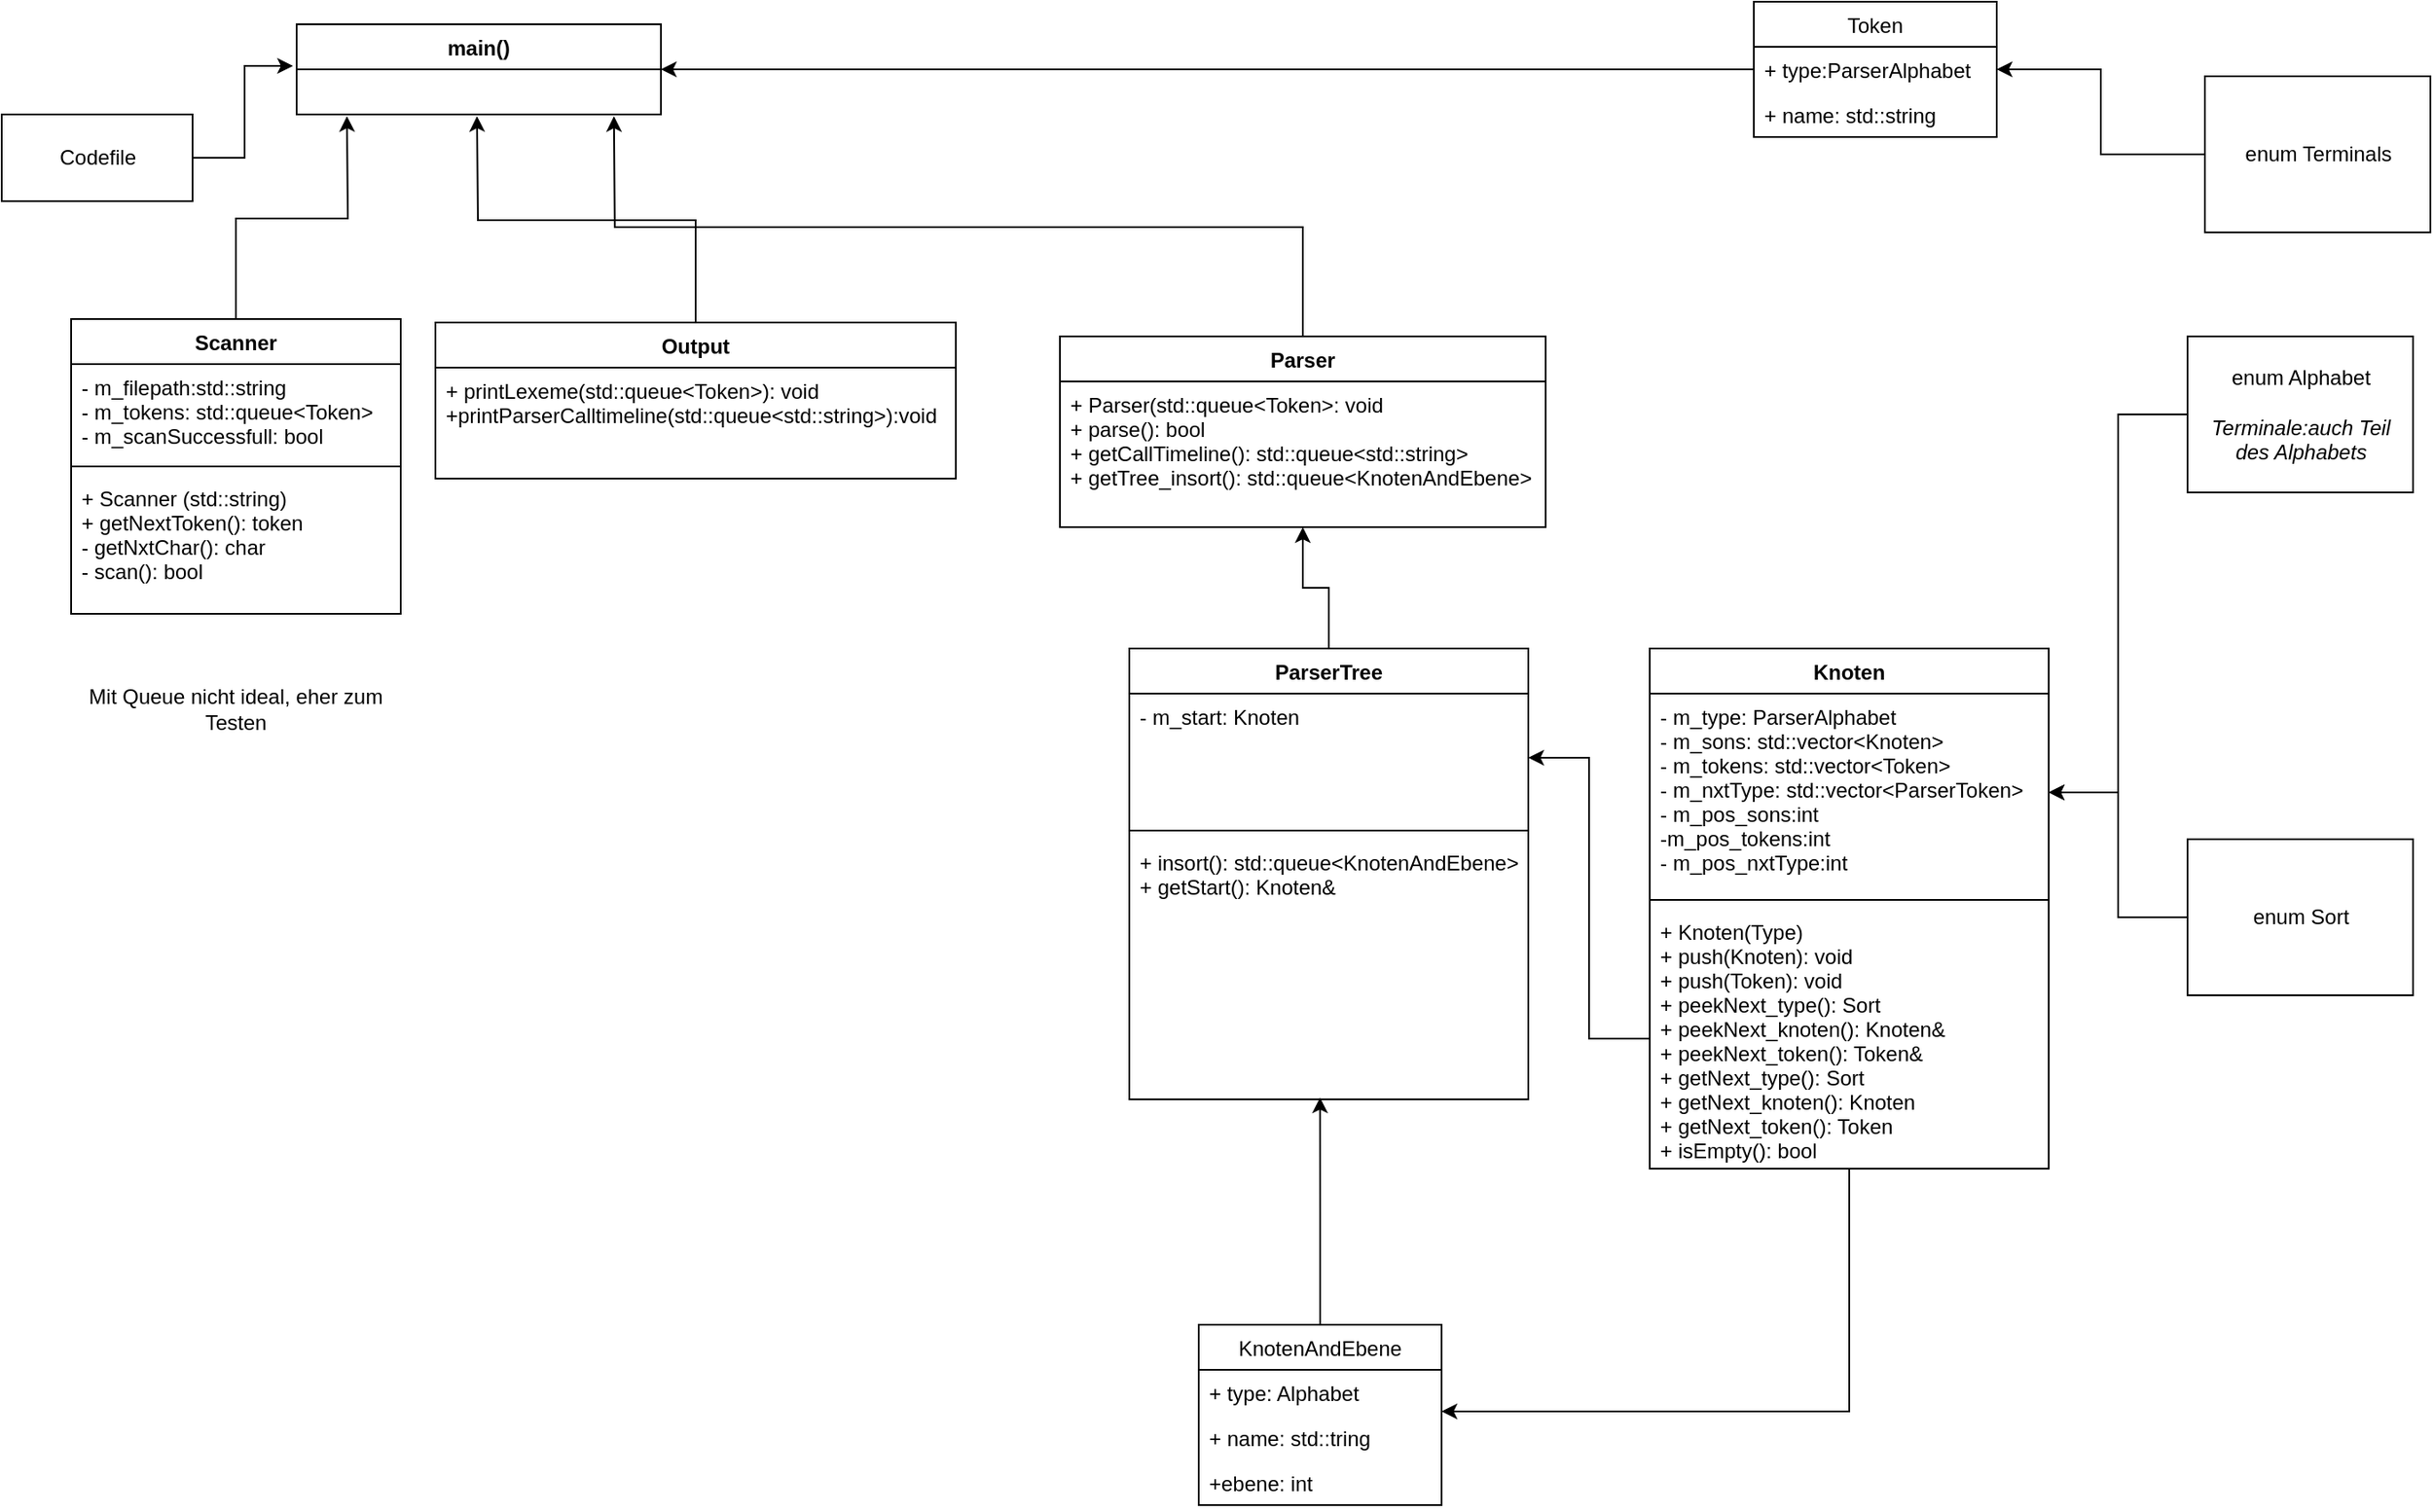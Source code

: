 <mxfile version="13.8.0" type="github">
  <diagram name="Page-1" id="c4acf3e9-155e-7222-9cf6-157b1a14988f">
    <mxGraphModel dx="1021" dy="1151" grid="1" gridSize="10" guides="1" tooltips="1" connect="1" arrows="1" fold="1" page="1" pageScale="1" pageWidth="850" pageHeight="1100" background="#ffffff" math="0" shadow="0">
      <root>
        <mxCell id="0" />
        <mxCell id="1" parent="0" />
        <mxCell id="LNcLyEtPPPjx2cFFu8yj-10" value="main()" style="swimlane;fontStyle=1;align=center;verticalAlign=top;childLayout=stackLayout;horizontal=1;startSize=26;horizontalStack=0;resizeParent=1;resizeParentMax=0;resizeLast=0;collapsible=1;marginBottom=0;" parent="1" vertex="1">
          <mxGeometry x="200" y="40" width="210" height="52" as="geometry">
            <mxRectangle x="320" y="40" width="70" height="26" as="alternateBounds" />
          </mxGeometry>
        </mxCell>
        <mxCell id="bejTTtgLJYXNNboedkVA-30" style="edgeStyle=orthogonalEdgeStyle;rounded=0;orthogonalLoop=1;jettySize=auto;html=1;exitX=0;exitY=0.5;exitDx=0;exitDy=0;entryX=1;entryY=0.5;entryDx=0;entryDy=0;" edge="1" parent="1" source="LNcLyEtPPPjx2cFFu8yj-18" target="bejTTtgLJYXNNboedkVA-14">
          <mxGeometry relative="1" as="geometry" />
        </mxCell>
        <mxCell id="LNcLyEtPPPjx2cFFu8yj-18" value="enum Alphabet&lt;br&gt;&lt;br&gt;&lt;i&gt;Terminale:auch Teil &lt;br&gt;des Alphabets&lt;br&gt;&lt;/i&gt;" style="html=1;" parent="1" vertex="1">
          <mxGeometry x="1290" y="220" width="130" height="90" as="geometry" />
        </mxCell>
        <mxCell id="LNcLyEtPPPjx2cFFu8yj-21" style="edgeStyle=orthogonalEdgeStyle;rounded=0;orthogonalLoop=1;jettySize=auto;html=1;exitX=1;exitY=0.5;exitDx=0;exitDy=0;entryX=-0.01;entryY=-0.077;entryDx=0;entryDy=0;entryPerimeter=0;" parent="1" source="LNcLyEtPPPjx2cFFu8yj-20" edge="1">
          <mxGeometry relative="1" as="geometry">
            <mxPoint x="197.9" y="63.998" as="targetPoint" />
            <Array as="points">
              <mxPoint x="170" y="117" />
              <mxPoint x="170" y="64" />
            </Array>
          </mxGeometry>
        </mxCell>
        <mxCell id="LNcLyEtPPPjx2cFFu8yj-20" value="Codefile" style="html=1;" parent="1" vertex="1">
          <mxGeometry x="30" y="92" width="110" height="50" as="geometry" />
        </mxCell>
        <mxCell id="LNcLyEtPPPjx2cFFu8yj-22" style="edgeStyle=orthogonalEdgeStyle;rounded=0;orthogonalLoop=1;jettySize=auto;html=1;exitX=0;exitY=0.5;exitDx=0;exitDy=0;entryX=1;entryY=0.5;entryDx=0;entryDy=0;" parent="1" source="LNcLyEtPPPjx2cFFu8yj-15" target="LNcLyEtPPPjx2cFFu8yj-10" edge="1">
          <mxGeometry relative="1" as="geometry" />
        </mxCell>
        <mxCell id="LNcLyEtPPPjx2cFFu8yj-39" style="edgeStyle=orthogonalEdgeStyle;rounded=0;orthogonalLoop=1;jettySize=auto;html=1;exitX=0.5;exitY=0;exitDx=0;exitDy=0;entryX=0.138;entryY=1.038;entryDx=0;entryDy=0;entryPerimeter=0;" parent="1" source="LNcLyEtPPPjx2cFFu8yj-24" edge="1">
          <mxGeometry relative="1" as="geometry">
            <mxPoint x="228.98" y="92.988" as="targetPoint" />
          </mxGeometry>
        </mxCell>
        <mxCell id="LNcLyEtPPPjx2cFFu8yj-24" value="Scanner" style="swimlane;fontStyle=1;align=center;verticalAlign=top;childLayout=stackLayout;horizontal=1;startSize=26;horizontalStack=0;resizeParent=1;resizeParentMax=0;resizeLast=0;collapsible=1;marginBottom=0;" parent="1" vertex="1">
          <mxGeometry x="70" y="210" width="190" height="170" as="geometry" />
        </mxCell>
        <mxCell id="LNcLyEtPPPjx2cFFu8yj-25" value="- m_filepath:std::string&#xa;- m_tokens: std::queue&lt;Token&gt;&#xa;- m_scanSuccessfull: bool&#xa;" style="text;strokeColor=none;fillColor=none;align=left;verticalAlign=top;spacingLeft=4;spacingRight=4;overflow=hidden;rotatable=0;points=[[0,0.5],[1,0.5]];portConstraint=eastwest;" parent="LNcLyEtPPPjx2cFFu8yj-24" vertex="1">
          <mxGeometry y="26" width="190" height="54" as="geometry" />
        </mxCell>
        <mxCell id="LNcLyEtPPPjx2cFFu8yj-26" value="" style="line;strokeWidth=1;fillColor=none;align=left;verticalAlign=middle;spacingTop=-1;spacingLeft=3;spacingRight=3;rotatable=0;labelPosition=right;points=[];portConstraint=eastwest;" parent="LNcLyEtPPPjx2cFFu8yj-24" vertex="1">
          <mxGeometry y="80" width="190" height="10" as="geometry" />
        </mxCell>
        <mxCell id="LNcLyEtPPPjx2cFFu8yj-27" value="+ Scanner (std::string)&#xa;+ getNextToken(): token&#xa;- getNxtChar(): char&#xa;- scan(): bool" style="text;strokeColor=none;fillColor=none;align=left;verticalAlign=top;spacingLeft=4;spacingRight=4;overflow=hidden;rotatable=0;points=[[0,0.5],[1,0.5]];portConstraint=eastwest;" parent="LNcLyEtPPPjx2cFFu8yj-24" vertex="1">
          <mxGeometry y="90" width="190" height="80" as="geometry" />
        </mxCell>
        <mxCell id="LNcLyEtPPPjx2cFFu8yj-37" style="edgeStyle=orthogonalEdgeStyle;rounded=0;orthogonalLoop=1;jettySize=auto;html=1;exitX=0.5;exitY=0;exitDx=0;exitDy=0;entryX=0.495;entryY=1.038;entryDx=0;entryDy=0;entryPerimeter=0;" parent="1" source="LNcLyEtPPPjx2cFFu8yj-32" edge="1">
          <mxGeometry relative="1" as="geometry">
            <mxPoint x="303.95" y="92.988" as="targetPoint" />
          </mxGeometry>
        </mxCell>
        <mxCell id="LNcLyEtPPPjx2cFFu8yj-32" value="Output" style="swimlane;fontStyle=1;align=center;verticalAlign=top;childLayout=stackLayout;horizontal=1;startSize=26;horizontalStack=0;resizeParent=1;resizeParentMax=0;resizeLast=0;collapsible=1;marginBottom=0;" parent="1" vertex="1">
          <mxGeometry x="280" y="212" width="300" height="90" as="geometry" />
        </mxCell>
        <mxCell id="LNcLyEtPPPjx2cFFu8yj-35" value="+ printLexeme(std::queue&lt;Token&gt;): void&#xa;+printParserCalltimeline(std::queue&lt;std::string&gt;):void&#xa;" style="text;strokeColor=none;fillColor=none;align=left;verticalAlign=top;spacingLeft=4;spacingRight=4;overflow=hidden;rotatable=0;points=[[0,0.5],[1,0.5]];portConstraint=eastwest;" parent="LNcLyEtPPPjx2cFFu8yj-32" vertex="1">
          <mxGeometry y="26" width="300" height="64" as="geometry" />
        </mxCell>
        <mxCell id="LNcLyEtPPPjx2cFFu8yj-38" style="edgeStyle=orthogonalEdgeStyle;rounded=0;orthogonalLoop=1;jettySize=auto;html=1;exitX=0.5;exitY=0;exitDx=0;exitDy=0;entryX=0.871;entryY=1.038;entryDx=0;entryDy=0;entryPerimeter=0;" parent="1" source="LNcLyEtPPPjx2cFFu8yj-28" edge="1">
          <mxGeometry relative="1" as="geometry">
            <mxPoint x="382.91" y="92.988" as="targetPoint" />
          </mxGeometry>
        </mxCell>
        <mxCell id="LNcLyEtPPPjx2cFFu8yj-40" value="Mit Queue nicht ideal, eher zum Testen" style="text;html=1;strokeColor=none;fillColor=none;align=center;verticalAlign=middle;whiteSpace=wrap;rounded=0;" parent="1" vertex="1">
          <mxGeometry x="70" y="380" width="190" height="110" as="geometry" />
        </mxCell>
        <mxCell id="LNcLyEtPPPjx2cFFu8yj-28" value="Parser" style="swimlane;fontStyle=1;align=center;verticalAlign=top;childLayout=stackLayout;horizontal=1;startSize=26;horizontalStack=0;resizeParent=1;resizeParentMax=0;resizeLast=0;collapsible=1;marginBottom=0;" parent="1" vertex="1">
          <mxGeometry x="640" y="220" width="280" height="110" as="geometry" />
        </mxCell>
        <mxCell id="LNcLyEtPPPjx2cFFu8yj-31" value="+ Parser(std::queue&lt;Token&gt;: void&#xa;+ parse(): bool&#xa;+ getCallTimeline(): std::queue&lt;std::string&gt;&#xa;+ getTree_insort(): std::queue&lt;KnotenAndEbene&gt;" style="text;strokeColor=none;fillColor=none;align=left;verticalAlign=top;spacingLeft=4;spacingRight=4;overflow=hidden;rotatable=0;points=[[0,0.5],[1,0.5]];portConstraint=eastwest;" parent="LNcLyEtPPPjx2cFFu8yj-28" vertex="1">
          <mxGeometry y="26" width="280" height="84" as="geometry" />
        </mxCell>
        <mxCell id="LNcLyEtPPPjx2cFFu8yj-14" value="Token" style="swimlane;fontStyle=0;childLayout=stackLayout;horizontal=1;startSize=26;fillColor=none;horizontalStack=0;resizeParent=1;resizeParentMax=0;resizeLast=0;collapsible=1;marginBottom=0;" parent="1" vertex="1">
          <mxGeometry x="1040" y="27" width="140" height="78" as="geometry" />
        </mxCell>
        <mxCell id="LNcLyEtPPPjx2cFFu8yj-15" value="+ type:ParserAlphabet" style="text;strokeColor=none;fillColor=none;align=left;verticalAlign=top;spacingLeft=4;spacingRight=4;overflow=hidden;rotatable=0;points=[[0,0.5],[1,0.5]];portConstraint=eastwest;" parent="LNcLyEtPPPjx2cFFu8yj-14" vertex="1">
          <mxGeometry y="26" width="140" height="26" as="geometry" />
        </mxCell>
        <mxCell id="bejTTtgLJYXNNboedkVA-6" value="+ name: std::string" style="text;strokeColor=none;fillColor=none;align=left;verticalAlign=top;spacingLeft=4;spacingRight=4;overflow=hidden;rotatable=0;points=[[0,0.5],[1,0.5]];portConstraint=eastwest;" vertex="1" parent="LNcLyEtPPPjx2cFFu8yj-14">
          <mxGeometry y="52" width="140" height="26" as="geometry" />
        </mxCell>
        <mxCell id="bejTTtgLJYXNNboedkVA-33" style="edgeStyle=orthogonalEdgeStyle;rounded=0;orthogonalLoop=1;jettySize=auto;html=1;exitX=0.5;exitY=1;exitDx=0;exitDy=0;entryX=1;entryY=0.923;entryDx=0;entryDy=0;entryPerimeter=0;" edge="1" parent="1" source="bejTTtgLJYXNNboedkVA-13" target="bejTTtgLJYXNNboedkVA-28">
          <mxGeometry relative="1" as="geometry" />
        </mxCell>
        <mxCell id="bejTTtgLJYXNNboedkVA-18" style="edgeStyle=orthogonalEdgeStyle;rounded=0;orthogonalLoop=1;jettySize=auto;html=1;exitX=0;exitY=0.5;exitDx=0;exitDy=0;" edge="1" parent="1" source="bejTTtgLJYXNNboedkVA-17" target="bejTTtgLJYXNNboedkVA-14">
          <mxGeometry relative="1" as="geometry" />
        </mxCell>
        <mxCell id="bejTTtgLJYXNNboedkVA-17" value="&lt;div&gt;enum Sort&lt;br&gt;&lt;/div&gt;" style="html=1;" vertex="1" parent="1">
          <mxGeometry x="1290" y="510" width="130" height="90" as="geometry" />
        </mxCell>
        <mxCell id="bejTTtgLJYXNNboedkVA-34" style="edgeStyle=orthogonalEdgeStyle;rounded=0;orthogonalLoop=1;jettySize=auto;html=1;exitX=0.5;exitY=0;exitDx=0;exitDy=0;entryX=0.5;entryY=1;entryDx=0;entryDy=0;" edge="1" parent="1" source="bejTTtgLJYXNNboedkVA-23" target="LNcLyEtPPPjx2cFFu8yj-28">
          <mxGeometry relative="1" as="geometry" />
        </mxCell>
        <mxCell id="bejTTtgLJYXNNboedkVA-23" value="ParserTree" style="swimlane;fontStyle=1;align=center;verticalAlign=top;childLayout=stackLayout;horizontal=1;startSize=26;horizontalStack=0;resizeParent=1;resizeParentMax=0;resizeLast=0;collapsible=1;marginBottom=0;" vertex="1" parent="1">
          <mxGeometry x="680" y="400" width="230" height="260" as="geometry" />
        </mxCell>
        <mxCell id="bejTTtgLJYXNNboedkVA-24" value="- m_start: Knoten&#xa; " style="text;strokeColor=none;fillColor=none;align=left;verticalAlign=top;spacingLeft=4;spacingRight=4;overflow=hidden;rotatable=0;points=[[0,0.5],[1,0.5]];portConstraint=eastwest;" vertex="1" parent="bejTTtgLJYXNNboedkVA-23">
          <mxGeometry y="26" width="230" height="74" as="geometry" />
        </mxCell>
        <mxCell id="bejTTtgLJYXNNboedkVA-25" value="" style="line;strokeWidth=1;fillColor=none;align=left;verticalAlign=middle;spacingTop=-1;spacingLeft=3;spacingRight=3;rotatable=0;labelPosition=right;points=[];portConstraint=eastwest;" vertex="1" parent="bejTTtgLJYXNNboedkVA-23">
          <mxGeometry y="100" width="230" height="10" as="geometry" />
        </mxCell>
        <mxCell id="bejTTtgLJYXNNboedkVA-26" value="+ insort(): std::queue&lt;KnotenAndEbene&gt; &#xa;+ getStart(): Knoten&amp;&#xa;" style="text;strokeColor=none;fillColor=none;align=left;verticalAlign=top;spacingLeft=4;spacingRight=4;overflow=hidden;rotatable=0;points=[[0,0.5],[1,0.5]];portConstraint=eastwest;" vertex="1" parent="bejTTtgLJYXNNboedkVA-23">
          <mxGeometry y="110" width="230" height="150" as="geometry" />
        </mxCell>
        <mxCell id="bejTTtgLJYXNNboedkVA-31" style="edgeStyle=orthogonalEdgeStyle;rounded=0;orthogonalLoop=1;jettySize=auto;html=1;exitX=0.5;exitY=0;exitDx=0;exitDy=0;entryX=0.478;entryY=0.993;entryDx=0;entryDy=0;entryPerimeter=0;" edge="1" parent="1" source="bejTTtgLJYXNNboedkVA-27" target="bejTTtgLJYXNNboedkVA-26">
          <mxGeometry relative="1" as="geometry" />
        </mxCell>
        <mxCell id="bejTTtgLJYXNNboedkVA-27" value="KnotenAndEbene" style="swimlane;fontStyle=0;childLayout=stackLayout;horizontal=1;startSize=26;fillColor=none;horizontalStack=0;resizeParent=1;resizeParentMax=0;resizeLast=0;collapsible=1;marginBottom=0;" vertex="1" parent="1">
          <mxGeometry x="720" y="790" width="140" height="104" as="geometry" />
        </mxCell>
        <mxCell id="bejTTtgLJYXNNboedkVA-28" value="+ type: Alphabet" style="text;strokeColor=none;fillColor=none;align=left;verticalAlign=top;spacingLeft=4;spacingRight=4;overflow=hidden;rotatable=0;points=[[0,0.5],[1,0.5]];portConstraint=eastwest;" vertex="1" parent="bejTTtgLJYXNNboedkVA-27">
          <mxGeometry y="26" width="140" height="26" as="geometry" />
        </mxCell>
        <mxCell id="bejTTtgLJYXNNboedkVA-29" value="+ name: std::tring&#xa;" style="text;strokeColor=none;fillColor=none;align=left;verticalAlign=top;spacingLeft=4;spacingRight=4;overflow=hidden;rotatable=0;points=[[0,0.5],[1,0.5]];portConstraint=eastwest;" vertex="1" parent="bejTTtgLJYXNNboedkVA-27">
          <mxGeometry y="52" width="140" height="26" as="geometry" />
        </mxCell>
        <mxCell id="bejTTtgLJYXNNboedkVA-32" value="+ebene: int&#xa;" style="text;strokeColor=none;fillColor=none;align=left;verticalAlign=top;spacingLeft=4;spacingRight=4;overflow=hidden;rotatable=0;points=[[0,0.5],[1,0.5]];portConstraint=eastwest;" vertex="1" parent="bejTTtgLJYXNNboedkVA-27">
          <mxGeometry y="78" width="140" height="26" as="geometry" />
        </mxCell>
        <mxCell id="bejTTtgLJYXNNboedkVA-13" value="Knoten" style="swimlane;fontStyle=1;align=center;verticalAlign=top;childLayout=stackLayout;horizontal=1;startSize=26;horizontalStack=0;resizeParent=1;resizeParentMax=0;resizeLast=0;collapsible=1;marginBottom=0;" vertex="1" parent="1">
          <mxGeometry x="980" y="400" width="230" height="300" as="geometry" />
        </mxCell>
        <mxCell id="bejTTtgLJYXNNboedkVA-14" value="- m_type: ParserAlphabet&#xa;- m_sons: std::vector&lt;Knoten&gt;&#xa;- m_tokens: std::vector&lt;Token&gt;&#xa;- m_nxtType: std::vector&lt;ParserToken&gt;&#xa;- m_pos_sons:int&#xa;-m_pos_tokens:int&#xa;- m_pos_nxtType:int&#xa; " style="text;strokeColor=none;fillColor=none;align=left;verticalAlign=top;spacingLeft=4;spacingRight=4;overflow=hidden;rotatable=0;points=[[0,0.5],[1,0.5]];portConstraint=eastwest;" vertex="1" parent="bejTTtgLJYXNNboedkVA-13">
          <mxGeometry y="26" width="230" height="114" as="geometry" />
        </mxCell>
        <mxCell id="bejTTtgLJYXNNboedkVA-15" value="" style="line;strokeWidth=1;fillColor=none;align=left;verticalAlign=middle;spacingTop=-1;spacingLeft=3;spacingRight=3;rotatable=0;labelPosition=right;points=[];portConstraint=eastwest;" vertex="1" parent="bejTTtgLJYXNNboedkVA-13">
          <mxGeometry y="140" width="230" height="10" as="geometry" />
        </mxCell>
        <mxCell id="bejTTtgLJYXNNboedkVA-16" value="+ Knoten(Type)&#xa;+ push(Knoten): void&#xa;+ push(Token): void&#xa;+ peekNext_type(): Sort&#xa;+ peekNext_knoten(): Knoten&amp;&#xa;+ peekNext_token(): Token&amp;&#xa;+ getNext_type(): Sort&#xa;+ getNext_knoten(): Knoten&#xa;+ getNext_token(): Token&#xa;+ isEmpty(): bool&#xa;&#xa;&#xa;" style="text;strokeColor=none;fillColor=none;align=left;verticalAlign=top;spacingLeft=4;spacingRight=4;overflow=hidden;rotatable=0;points=[[0,0.5],[1,0.5]];portConstraint=eastwest;" vertex="1" parent="bejTTtgLJYXNNboedkVA-13">
          <mxGeometry y="150" width="230" height="150" as="geometry" />
        </mxCell>
        <mxCell id="bejTTtgLJYXNNboedkVA-35" style="edgeStyle=orthogonalEdgeStyle;rounded=0;orthogonalLoop=1;jettySize=auto;html=1;exitX=0;exitY=0.5;exitDx=0;exitDy=0;" edge="1" parent="1" source="bejTTtgLJYXNNboedkVA-16" target="bejTTtgLJYXNNboedkVA-24">
          <mxGeometry relative="1" as="geometry" />
        </mxCell>
        <mxCell id="bejTTtgLJYXNNboedkVA-37" style="edgeStyle=orthogonalEdgeStyle;rounded=0;orthogonalLoop=1;jettySize=auto;html=1;exitX=0;exitY=0.5;exitDx=0;exitDy=0;entryX=1;entryY=0.5;entryDx=0;entryDy=0;" edge="1" parent="1" source="bejTTtgLJYXNNboedkVA-36" target="LNcLyEtPPPjx2cFFu8yj-15">
          <mxGeometry relative="1" as="geometry" />
        </mxCell>
        <mxCell id="bejTTtgLJYXNNboedkVA-36" value="&lt;div&gt;enum Terminals&lt;br&gt;&lt;/div&gt;" style="html=1;" vertex="1" parent="1">
          <mxGeometry x="1300" y="70" width="130" height="90" as="geometry" />
        </mxCell>
      </root>
    </mxGraphModel>
  </diagram>
</mxfile>
